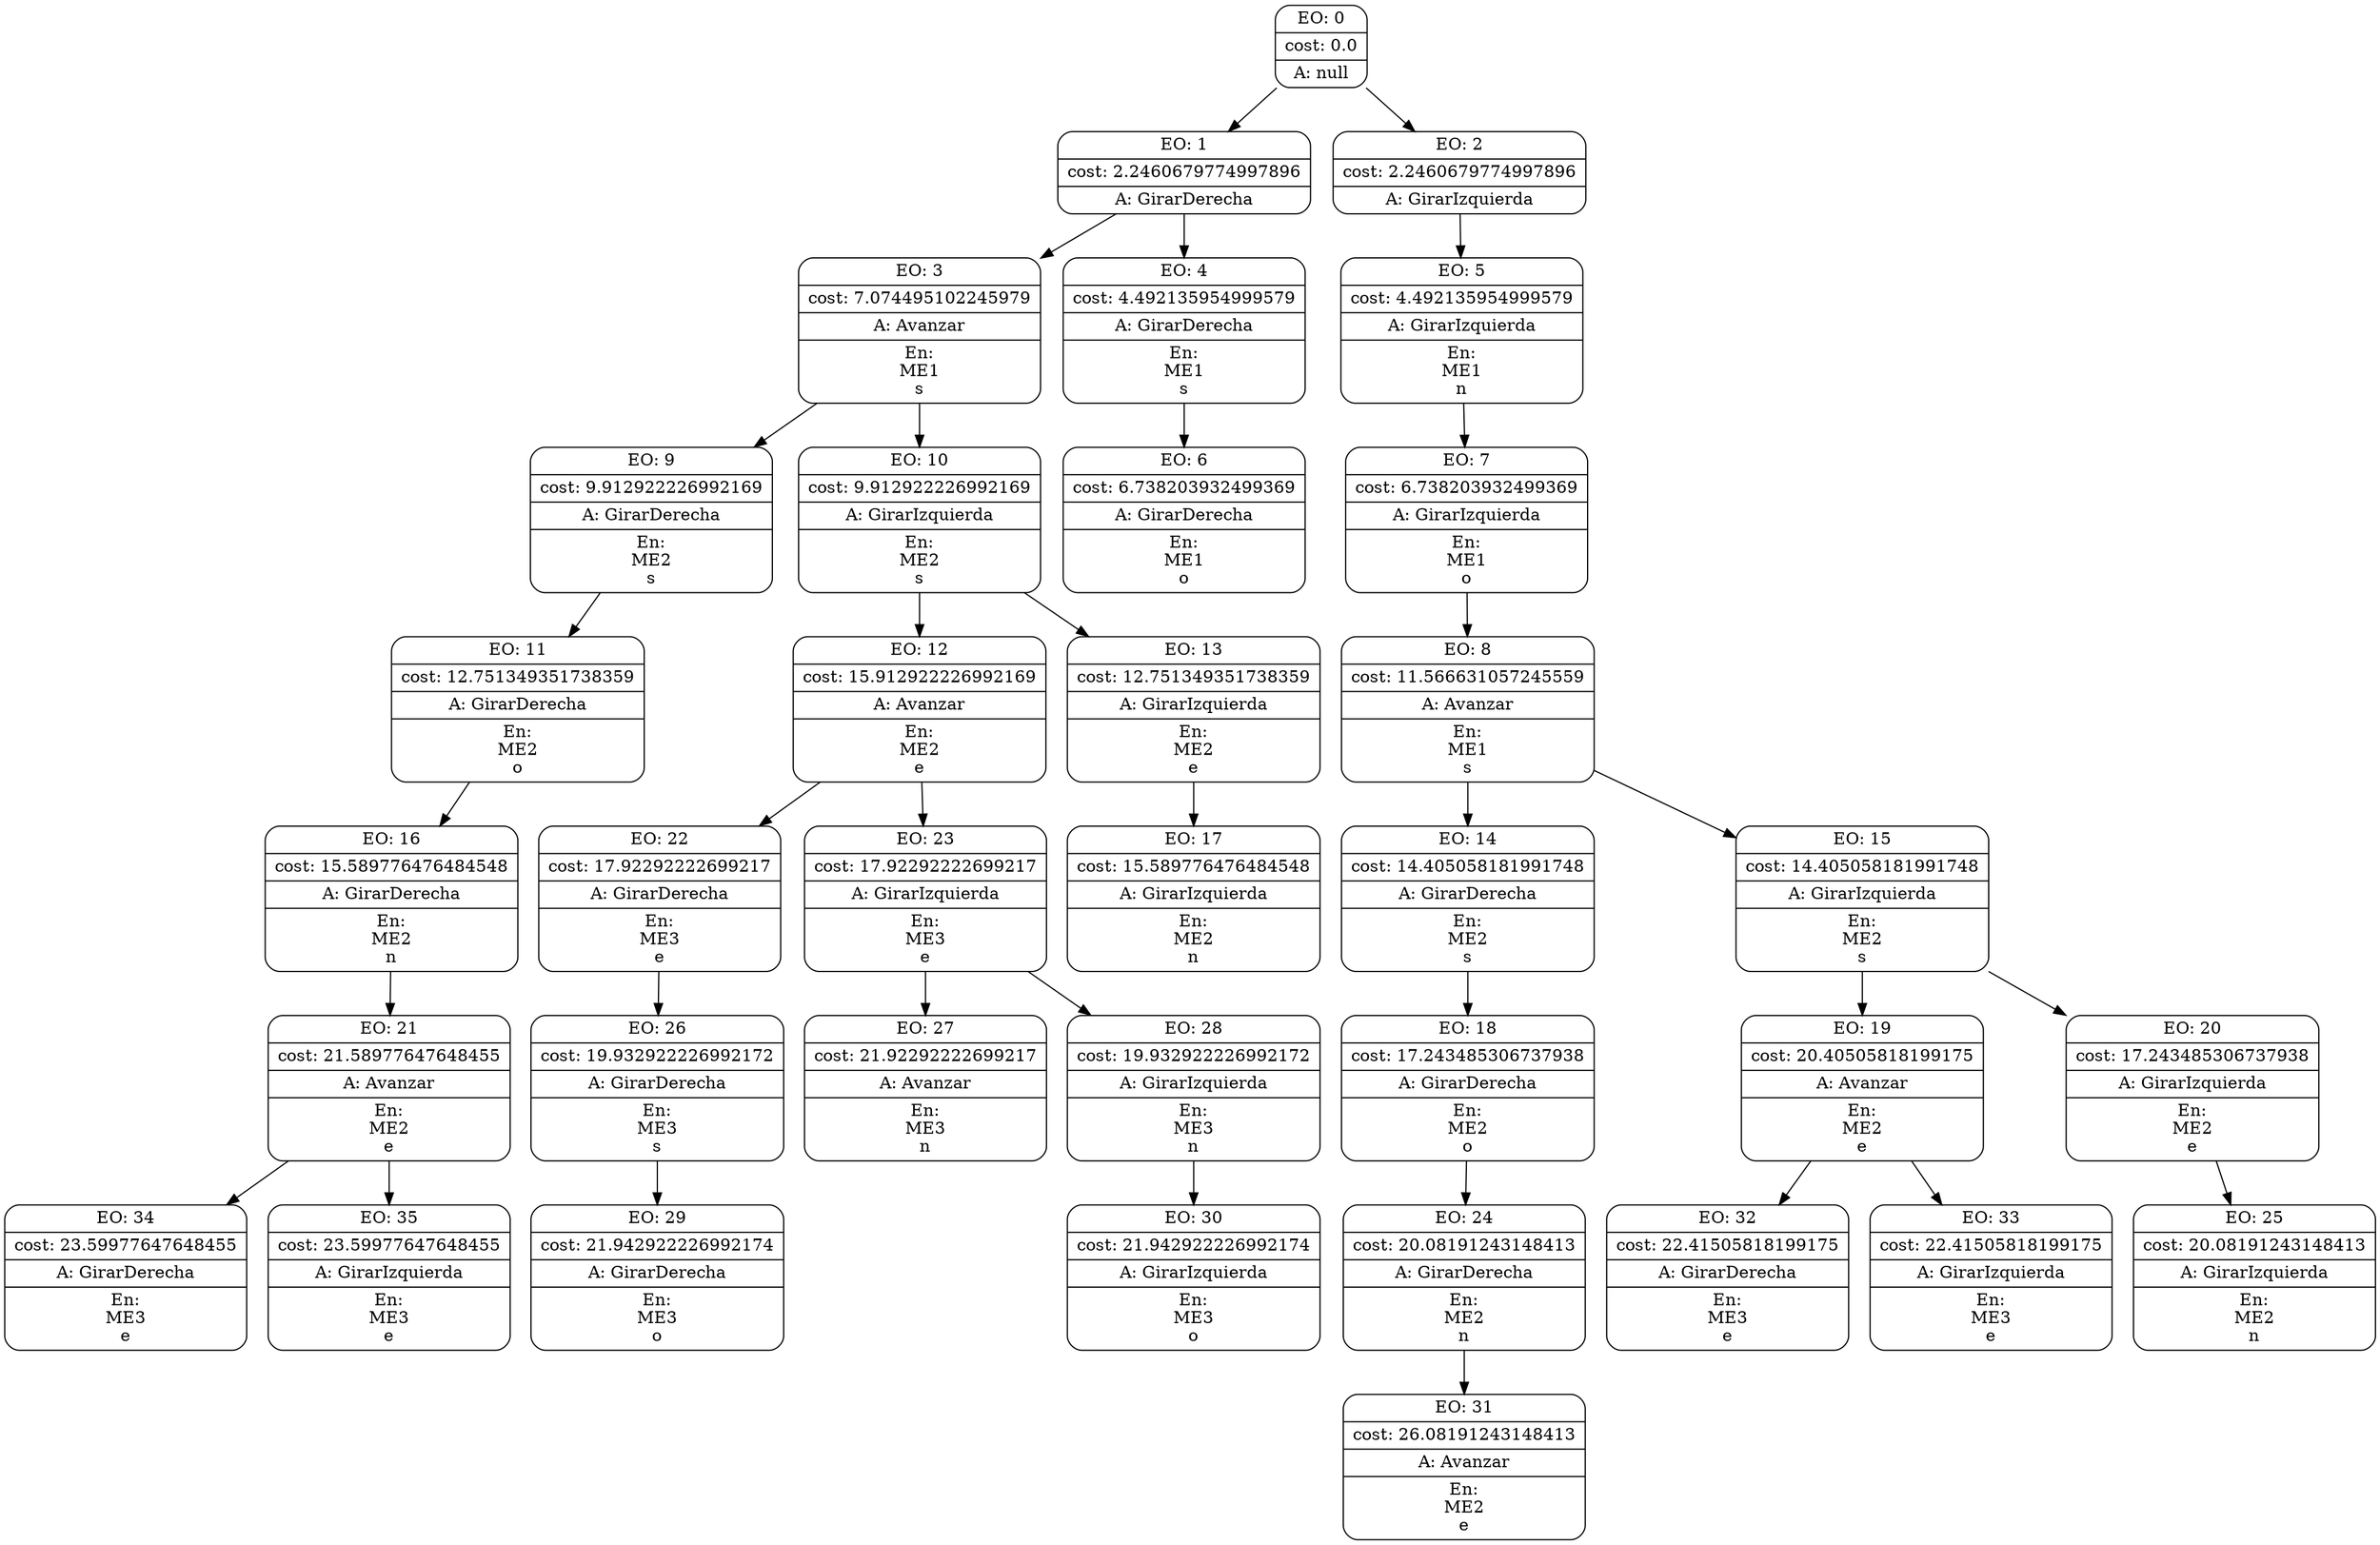 digraph g {
node [shape = Mrecord];
nodo0[label="{EO: 0|cost: 0.0|A: null}"]
nodo1[label="{EO: 1|cost: 2.2460679774997896|A: GirarDerecha}"]
nodo3[label="{EO: 3|cost: 7.074495102245979|A: Avanzar|En:\nME1\ns}"]
nodo9[label="{EO: 9|cost: 9.912922226992169|A: GirarDerecha|En:\nME2\ns}"]
nodo11[label="{EO: 11|cost: 12.751349351738359|A: GirarDerecha|En:\nME2\no}"]
nodo16[label="{EO: 16|cost: 15.589776476484548|A: GirarDerecha|En:\nME2\nn}"]
nodo21[label="{EO: 21|cost: 21.58977647648455|A: Avanzar|En:\nME2\ne}"]
nodo34[label="{EO: 34|cost: 23.59977647648455|A: GirarDerecha|En:\nME3\ne}"]

nodo21 -> nodo34;
nodo35[label="{EO: 35|cost: 23.59977647648455|A: GirarIzquierda|En:\nME3\ne}"]

nodo21 -> nodo35;

nodo16 -> nodo21;

nodo11 -> nodo16;

nodo9 -> nodo11;

nodo3 -> nodo9;
nodo10[label="{EO: 10|cost: 9.912922226992169|A: GirarIzquierda|En:\nME2\ns}"]
nodo12[label="{EO: 12|cost: 15.912922226992169|A: Avanzar|En:\nME2\ne}"]
nodo22[label="{EO: 22|cost: 17.92292222699217|A: GirarDerecha|En:\nME3\ne}"]
nodo26[label="{EO: 26|cost: 19.932922226992172|A: GirarDerecha|En:\nME3\ns}"]
nodo29[label="{EO: 29|cost: 21.942922226992174|A: GirarDerecha|En:\nME3\no}"]

nodo26 -> nodo29;

nodo22 -> nodo26;

nodo12 -> nodo22;
nodo23[label="{EO: 23|cost: 17.92292222699217|A: GirarIzquierda|En:\nME3\ne}"]
nodo27[label="{EO: 27|cost: 21.92292222699217|A: Avanzar|En:\nME3\nn}"]

nodo23 -> nodo27;
nodo28[label="{EO: 28|cost: 19.932922226992172|A: GirarIzquierda|En:\nME3\nn}"]
nodo30[label="{EO: 30|cost: 21.942922226992174|A: GirarIzquierda|En:\nME3\no}"]

nodo28 -> nodo30;

nodo23 -> nodo28;

nodo12 -> nodo23;

nodo10 -> nodo12;
nodo13[label="{EO: 13|cost: 12.751349351738359|A: GirarIzquierda|En:\nME2\ne}"]
nodo17[label="{EO: 17|cost: 15.589776476484548|A: GirarIzquierda|En:\nME2\nn}"]

nodo13 -> nodo17;

nodo10 -> nodo13;

nodo3 -> nodo10;

nodo1 -> nodo3;
nodo4[label="{EO: 4|cost: 4.492135954999579|A: GirarDerecha|En:\nME1\ns}"]
nodo6[label="{EO: 6|cost: 6.738203932499369|A: GirarDerecha|En:\nME1\no}"]

nodo4 -> nodo6;

nodo1 -> nodo4;

nodo0 -> nodo1;
nodo2[label="{EO: 2|cost: 2.2460679774997896|A: GirarIzquierda}"]
nodo5[label="{EO: 5|cost: 4.492135954999579|A: GirarIzquierda|En:\nME1\nn}"]
nodo7[label="{EO: 7|cost: 6.738203932499369|A: GirarIzquierda|En:\nME1\no}"]
nodo8[label="{EO: 8|cost: 11.566631057245559|A: Avanzar|En:\nME1\ns}"]
nodo14[label="{EO: 14|cost: 14.405058181991748|A: GirarDerecha|En:\nME2\ns}"]
nodo18[label="{EO: 18|cost: 17.243485306737938|A: GirarDerecha|En:\nME2\no}"]
nodo24[label="{EO: 24|cost: 20.08191243148413|A: GirarDerecha|En:\nME2\nn}"]
nodo31[label="{EO: 31|cost: 26.08191243148413|A: Avanzar|En:\nME2\ne}"]

nodo24 -> nodo31;

nodo18 -> nodo24;

nodo14 -> nodo18;

nodo8 -> nodo14;
nodo15[label="{EO: 15|cost: 14.405058181991748|A: GirarIzquierda|En:\nME2\ns}"]
nodo19[label="{EO: 19|cost: 20.40505818199175|A: Avanzar|En:\nME2\ne}"]
nodo32[label="{EO: 32|cost: 22.41505818199175|A: GirarDerecha|En:\nME3\ne}"]

nodo19 -> nodo32;
nodo33[label="{EO: 33|cost: 22.41505818199175|A: GirarIzquierda|En:\nME3\ne}"]

nodo19 -> nodo33;

nodo15 -> nodo19;
nodo20[label="{EO: 20|cost: 17.243485306737938|A: GirarIzquierda|En:\nME2\ne}"]
nodo25[label="{EO: 25|cost: 20.08191243148413|A: GirarIzquierda|En:\nME2\nn}"]

nodo20 -> nodo25;

nodo15 -> nodo20;

nodo8 -> nodo15;

nodo7 -> nodo8;

nodo5 -> nodo7;

nodo2 -> nodo5;

nodo0 -> nodo2;


}